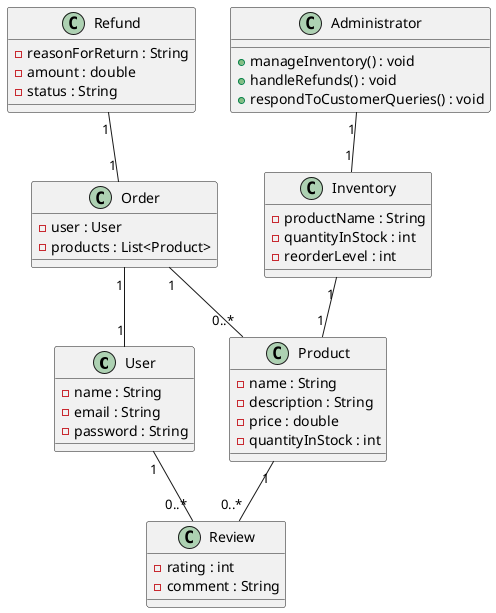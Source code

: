 @startuml
class User {
  - name : String
  - email : String
  - password : String
}

class Product {
  - name : String
  - description : String
  - price : double
  - quantityInStock : int
}

class Review {
  - rating : int
  - comment : String
}

class Order {
  - user : User
  - products : List<Product>
}

class Administrator {
  + manageInventory() : void
  + handleRefunds() : void
  + respondToCustomerQueries() : void
}

class Inventory {
  - productName : String
  - quantityInStock : int
  - reorderLevel : int
}

class Refund {
  - reasonForReturn : String
  - amount : double
  - status : String
}

User "1" -- "0..*" Review
Product "1" -- "0..*" Review
Order "1" -- "1" User
Order "1" -- "0..*" Product
Administrator "1" -- "1" Inventory
Inventory "1" -- "1" Product
Refund "1" -- "1" Order

@enduml